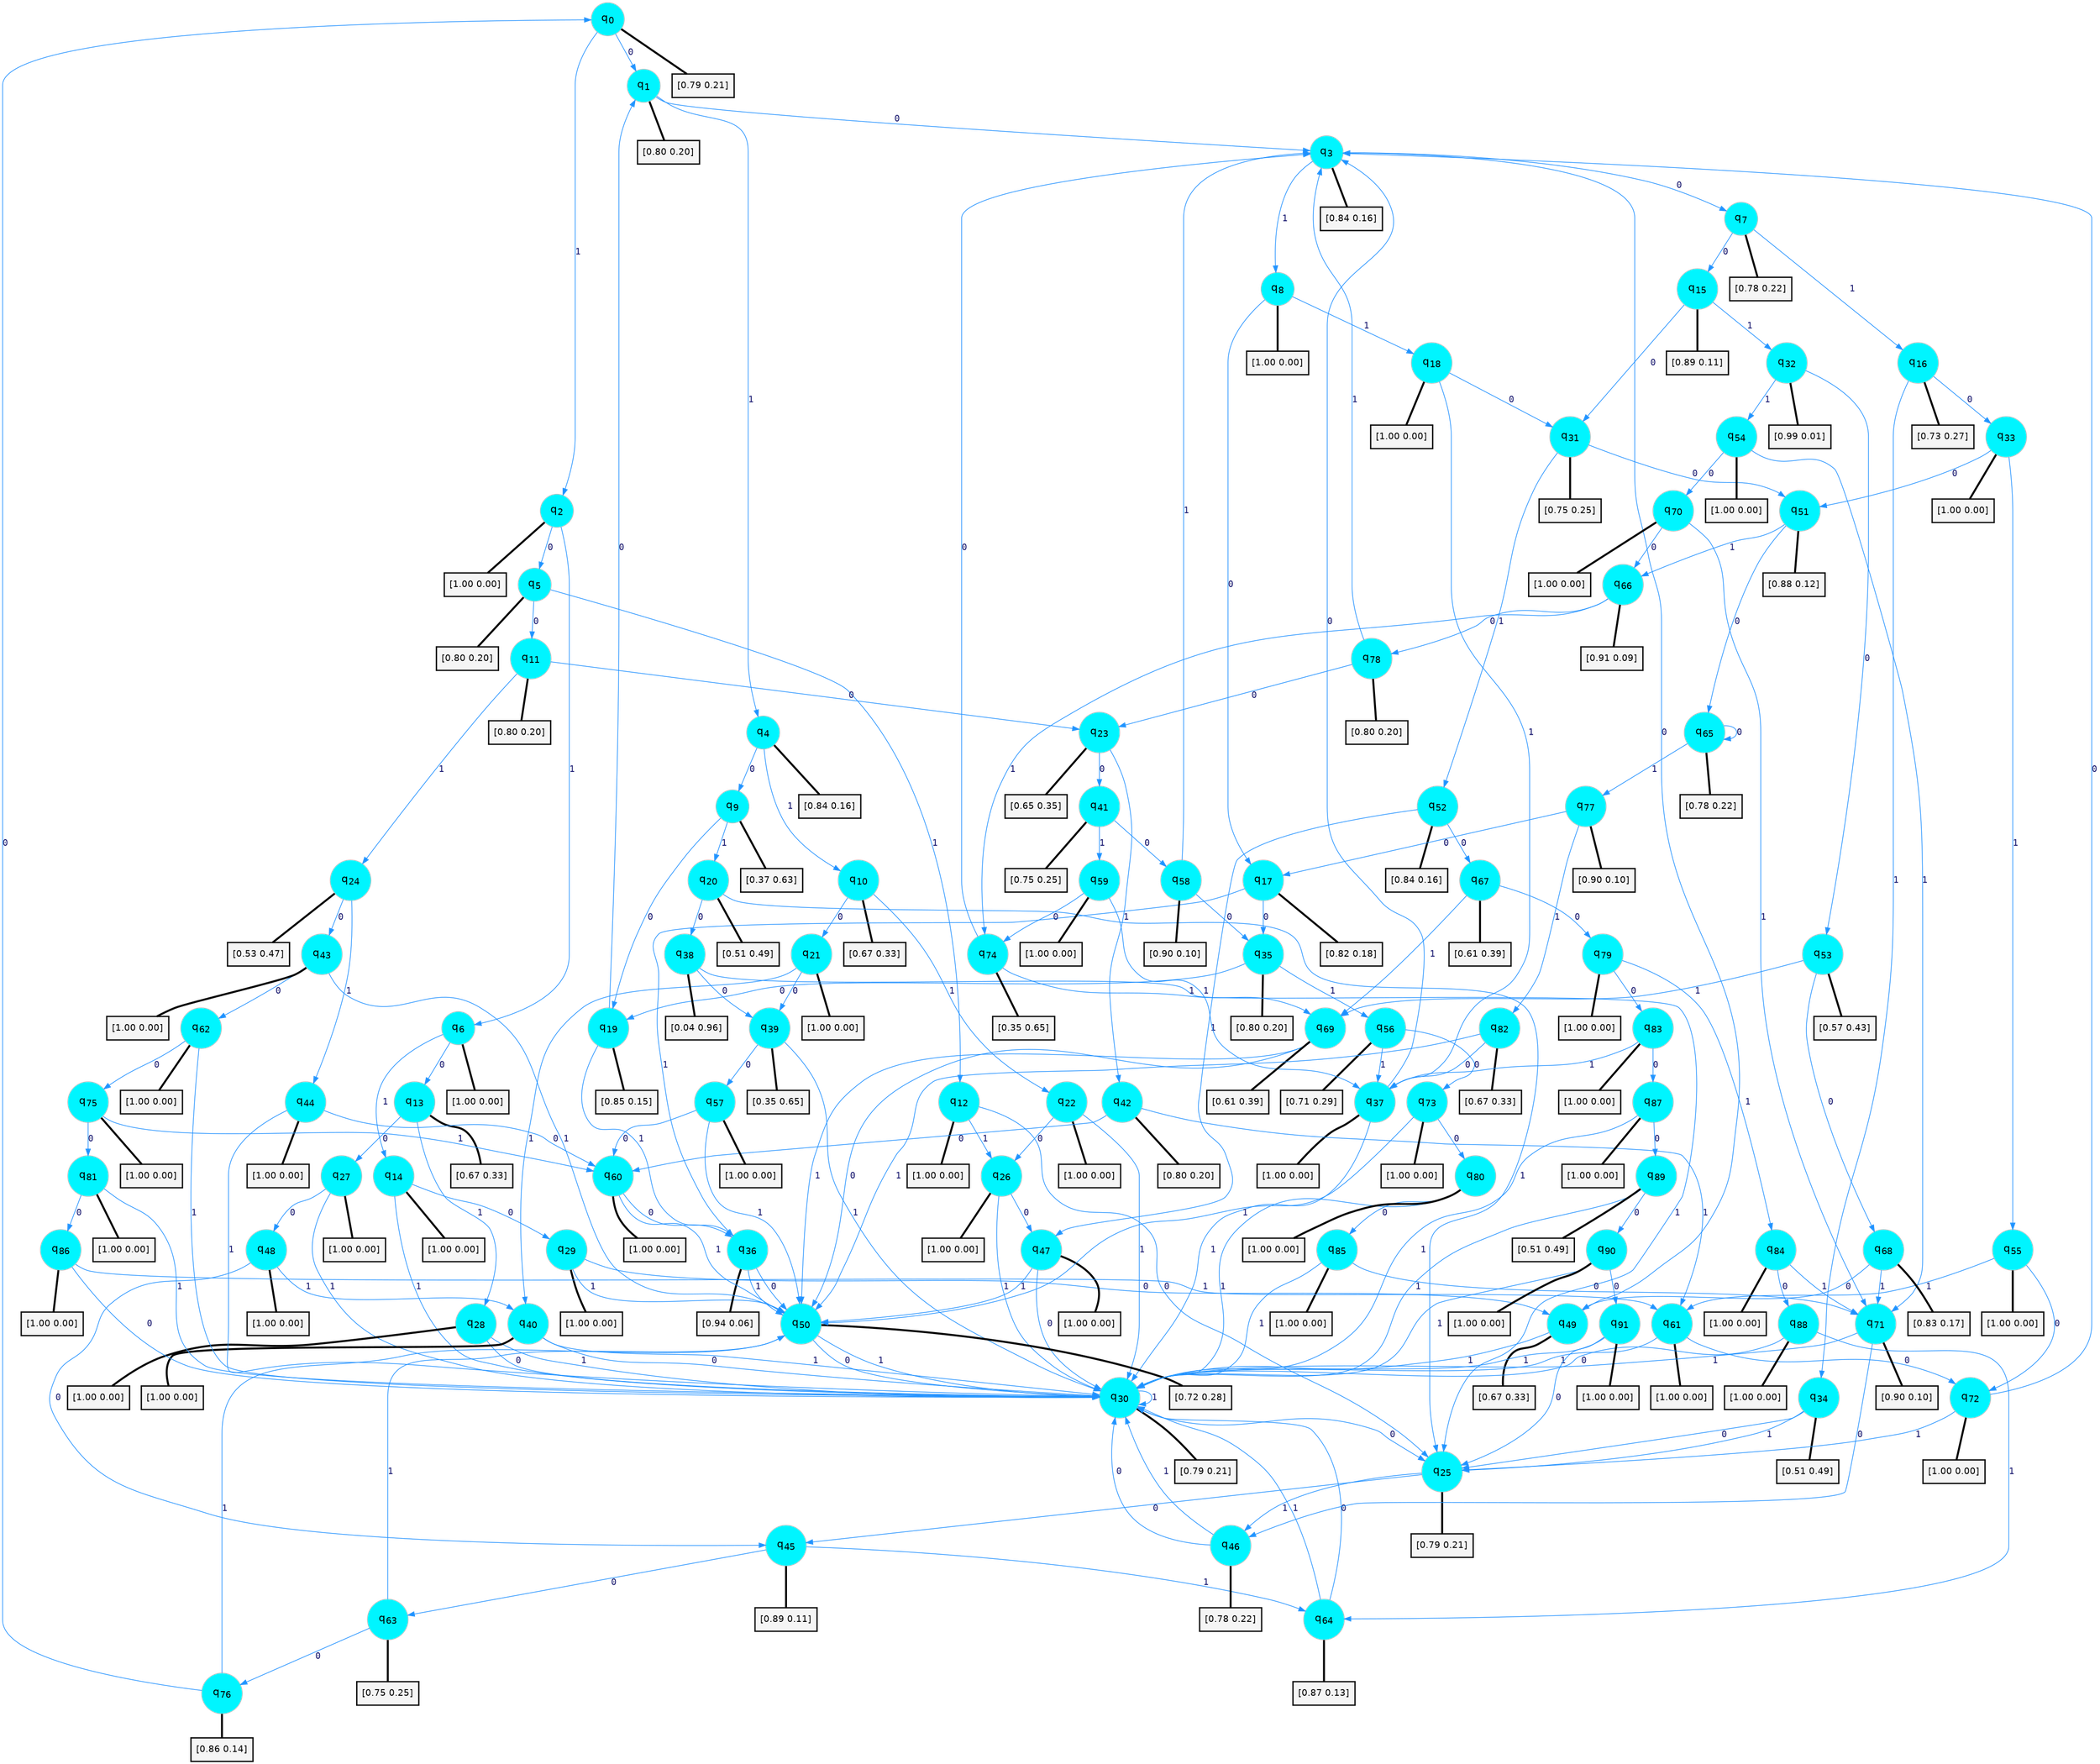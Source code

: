 digraph G {
graph [
bgcolor=transparent, dpi=300, rankdir=TD, size="40,25"];
node [
color=gray, fillcolor=turquoise1, fontcolor=black, fontname=Helvetica, fontsize=16, fontweight=bold, shape=circle, style=filled];
edge [
arrowsize=1, color=dodgerblue1, fontcolor=midnightblue, fontname=courier, fontweight=bold, penwidth=1, style=solid, weight=20];
0[label=<q<SUB>0</SUB>>];
1[label=<q<SUB>1</SUB>>];
2[label=<q<SUB>2</SUB>>];
3[label=<q<SUB>3</SUB>>];
4[label=<q<SUB>4</SUB>>];
5[label=<q<SUB>5</SUB>>];
6[label=<q<SUB>6</SUB>>];
7[label=<q<SUB>7</SUB>>];
8[label=<q<SUB>8</SUB>>];
9[label=<q<SUB>9</SUB>>];
10[label=<q<SUB>10</SUB>>];
11[label=<q<SUB>11</SUB>>];
12[label=<q<SUB>12</SUB>>];
13[label=<q<SUB>13</SUB>>];
14[label=<q<SUB>14</SUB>>];
15[label=<q<SUB>15</SUB>>];
16[label=<q<SUB>16</SUB>>];
17[label=<q<SUB>17</SUB>>];
18[label=<q<SUB>18</SUB>>];
19[label=<q<SUB>19</SUB>>];
20[label=<q<SUB>20</SUB>>];
21[label=<q<SUB>21</SUB>>];
22[label=<q<SUB>22</SUB>>];
23[label=<q<SUB>23</SUB>>];
24[label=<q<SUB>24</SUB>>];
25[label=<q<SUB>25</SUB>>];
26[label=<q<SUB>26</SUB>>];
27[label=<q<SUB>27</SUB>>];
28[label=<q<SUB>28</SUB>>];
29[label=<q<SUB>29</SUB>>];
30[label=<q<SUB>30</SUB>>];
31[label=<q<SUB>31</SUB>>];
32[label=<q<SUB>32</SUB>>];
33[label=<q<SUB>33</SUB>>];
34[label=<q<SUB>34</SUB>>];
35[label=<q<SUB>35</SUB>>];
36[label=<q<SUB>36</SUB>>];
37[label=<q<SUB>37</SUB>>];
38[label=<q<SUB>38</SUB>>];
39[label=<q<SUB>39</SUB>>];
40[label=<q<SUB>40</SUB>>];
41[label=<q<SUB>41</SUB>>];
42[label=<q<SUB>42</SUB>>];
43[label=<q<SUB>43</SUB>>];
44[label=<q<SUB>44</SUB>>];
45[label=<q<SUB>45</SUB>>];
46[label=<q<SUB>46</SUB>>];
47[label=<q<SUB>47</SUB>>];
48[label=<q<SUB>48</SUB>>];
49[label=<q<SUB>49</SUB>>];
50[label=<q<SUB>50</SUB>>];
51[label=<q<SUB>51</SUB>>];
52[label=<q<SUB>52</SUB>>];
53[label=<q<SUB>53</SUB>>];
54[label=<q<SUB>54</SUB>>];
55[label=<q<SUB>55</SUB>>];
56[label=<q<SUB>56</SUB>>];
57[label=<q<SUB>57</SUB>>];
58[label=<q<SUB>58</SUB>>];
59[label=<q<SUB>59</SUB>>];
60[label=<q<SUB>60</SUB>>];
61[label=<q<SUB>61</SUB>>];
62[label=<q<SUB>62</SUB>>];
63[label=<q<SUB>63</SUB>>];
64[label=<q<SUB>64</SUB>>];
65[label=<q<SUB>65</SUB>>];
66[label=<q<SUB>66</SUB>>];
67[label=<q<SUB>67</SUB>>];
68[label=<q<SUB>68</SUB>>];
69[label=<q<SUB>69</SUB>>];
70[label=<q<SUB>70</SUB>>];
71[label=<q<SUB>71</SUB>>];
72[label=<q<SUB>72</SUB>>];
73[label=<q<SUB>73</SUB>>];
74[label=<q<SUB>74</SUB>>];
75[label=<q<SUB>75</SUB>>];
76[label=<q<SUB>76</SUB>>];
77[label=<q<SUB>77</SUB>>];
78[label=<q<SUB>78</SUB>>];
79[label=<q<SUB>79</SUB>>];
80[label=<q<SUB>80</SUB>>];
81[label=<q<SUB>81</SUB>>];
82[label=<q<SUB>82</SUB>>];
83[label=<q<SUB>83</SUB>>];
84[label=<q<SUB>84</SUB>>];
85[label=<q<SUB>85</SUB>>];
86[label=<q<SUB>86</SUB>>];
87[label=<q<SUB>87</SUB>>];
88[label=<q<SUB>88</SUB>>];
89[label=<q<SUB>89</SUB>>];
90[label=<q<SUB>90</SUB>>];
91[label=<q<SUB>91</SUB>>];
92[label="[0.79 0.21]", shape=box,fontcolor=black, fontname=Helvetica, fontsize=14, penwidth=2, fillcolor=whitesmoke,color=black];
93[label="[0.80 0.20]", shape=box,fontcolor=black, fontname=Helvetica, fontsize=14, penwidth=2, fillcolor=whitesmoke,color=black];
94[label="[1.00 0.00]", shape=box,fontcolor=black, fontname=Helvetica, fontsize=14, penwidth=2, fillcolor=whitesmoke,color=black];
95[label="[0.84 0.16]", shape=box,fontcolor=black, fontname=Helvetica, fontsize=14, penwidth=2, fillcolor=whitesmoke,color=black];
96[label="[0.84 0.16]", shape=box,fontcolor=black, fontname=Helvetica, fontsize=14, penwidth=2, fillcolor=whitesmoke,color=black];
97[label="[0.80 0.20]", shape=box,fontcolor=black, fontname=Helvetica, fontsize=14, penwidth=2, fillcolor=whitesmoke,color=black];
98[label="[1.00 0.00]", shape=box,fontcolor=black, fontname=Helvetica, fontsize=14, penwidth=2, fillcolor=whitesmoke,color=black];
99[label="[0.78 0.22]", shape=box,fontcolor=black, fontname=Helvetica, fontsize=14, penwidth=2, fillcolor=whitesmoke,color=black];
100[label="[1.00 0.00]", shape=box,fontcolor=black, fontname=Helvetica, fontsize=14, penwidth=2, fillcolor=whitesmoke,color=black];
101[label="[0.37 0.63]", shape=box,fontcolor=black, fontname=Helvetica, fontsize=14, penwidth=2, fillcolor=whitesmoke,color=black];
102[label="[0.67 0.33]", shape=box,fontcolor=black, fontname=Helvetica, fontsize=14, penwidth=2, fillcolor=whitesmoke,color=black];
103[label="[0.80 0.20]", shape=box,fontcolor=black, fontname=Helvetica, fontsize=14, penwidth=2, fillcolor=whitesmoke,color=black];
104[label="[1.00 0.00]", shape=box,fontcolor=black, fontname=Helvetica, fontsize=14, penwidth=2, fillcolor=whitesmoke,color=black];
105[label="[0.67 0.33]", shape=box,fontcolor=black, fontname=Helvetica, fontsize=14, penwidth=2, fillcolor=whitesmoke,color=black];
106[label="[1.00 0.00]", shape=box,fontcolor=black, fontname=Helvetica, fontsize=14, penwidth=2, fillcolor=whitesmoke,color=black];
107[label="[0.89 0.11]", shape=box,fontcolor=black, fontname=Helvetica, fontsize=14, penwidth=2, fillcolor=whitesmoke,color=black];
108[label="[0.73 0.27]", shape=box,fontcolor=black, fontname=Helvetica, fontsize=14, penwidth=2, fillcolor=whitesmoke,color=black];
109[label="[0.82 0.18]", shape=box,fontcolor=black, fontname=Helvetica, fontsize=14, penwidth=2, fillcolor=whitesmoke,color=black];
110[label="[1.00 0.00]", shape=box,fontcolor=black, fontname=Helvetica, fontsize=14, penwidth=2, fillcolor=whitesmoke,color=black];
111[label="[0.85 0.15]", shape=box,fontcolor=black, fontname=Helvetica, fontsize=14, penwidth=2, fillcolor=whitesmoke,color=black];
112[label="[0.51 0.49]", shape=box,fontcolor=black, fontname=Helvetica, fontsize=14, penwidth=2, fillcolor=whitesmoke,color=black];
113[label="[1.00 0.00]", shape=box,fontcolor=black, fontname=Helvetica, fontsize=14, penwidth=2, fillcolor=whitesmoke,color=black];
114[label="[1.00 0.00]", shape=box,fontcolor=black, fontname=Helvetica, fontsize=14, penwidth=2, fillcolor=whitesmoke,color=black];
115[label="[0.65 0.35]", shape=box,fontcolor=black, fontname=Helvetica, fontsize=14, penwidth=2, fillcolor=whitesmoke,color=black];
116[label="[0.53 0.47]", shape=box,fontcolor=black, fontname=Helvetica, fontsize=14, penwidth=2, fillcolor=whitesmoke,color=black];
117[label="[0.79 0.21]", shape=box,fontcolor=black, fontname=Helvetica, fontsize=14, penwidth=2, fillcolor=whitesmoke,color=black];
118[label="[1.00 0.00]", shape=box,fontcolor=black, fontname=Helvetica, fontsize=14, penwidth=2, fillcolor=whitesmoke,color=black];
119[label="[1.00 0.00]", shape=box,fontcolor=black, fontname=Helvetica, fontsize=14, penwidth=2, fillcolor=whitesmoke,color=black];
120[label="[1.00 0.00]", shape=box,fontcolor=black, fontname=Helvetica, fontsize=14, penwidth=2, fillcolor=whitesmoke,color=black];
121[label="[1.00 0.00]", shape=box,fontcolor=black, fontname=Helvetica, fontsize=14, penwidth=2, fillcolor=whitesmoke,color=black];
122[label="[0.79 0.21]", shape=box,fontcolor=black, fontname=Helvetica, fontsize=14, penwidth=2, fillcolor=whitesmoke,color=black];
123[label="[0.75 0.25]", shape=box,fontcolor=black, fontname=Helvetica, fontsize=14, penwidth=2, fillcolor=whitesmoke,color=black];
124[label="[0.99 0.01]", shape=box,fontcolor=black, fontname=Helvetica, fontsize=14, penwidth=2, fillcolor=whitesmoke,color=black];
125[label="[1.00 0.00]", shape=box,fontcolor=black, fontname=Helvetica, fontsize=14, penwidth=2, fillcolor=whitesmoke,color=black];
126[label="[0.51 0.49]", shape=box,fontcolor=black, fontname=Helvetica, fontsize=14, penwidth=2, fillcolor=whitesmoke,color=black];
127[label="[0.80 0.20]", shape=box,fontcolor=black, fontname=Helvetica, fontsize=14, penwidth=2, fillcolor=whitesmoke,color=black];
128[label="[0.94 0.06]", shape=box,fontcolor=black, fontname=Helvetica, fontsize=14, penwidth=2, fillcolor=whitesmoke,color=black];
129[label="[1.00 0.00]", shape=box,fontcolor=black, fontname=Helvetica, fontsize=14, penwidth=2, fillcolor=whitesmoke,color=black];
130[label="[0.04 0.96]", shape=box,fontcolor=black, fontname=Helvetica, fontsize=14, penwidth=2, fillcolor=whitesmoke,color=black];
131[label="[0.35 0.65]", shape=box,fontcolor=black, fontname=Helvetica, fontsize=14, penwidth=2, fillcolor=whitesmoke,color=black];
132[label="[1.00 0.00]", shape=box,fontcolor=black, fontname=Helvetica, fontsize=14, penwidth=2, fillcolor=whitesmoke,color=black];
133[label="[0.75 0.25]", shape=box,fontcolor=black, fontname=Helvetica, fontsize=14, penwidth=2, fillcolor=whitesmoke,color=black];
134[label="[0.80 0.20]", shape=box,fontcolor=black, fontname=Helvetica, fontsize=14, penwidth=2, fillcolor=whitesmoke,color=black];
135[label="[1.00 0.00]", shape=box,fontcolor=black, fontname=Helvetica, fontsize=14, penwidth=2, fillcolor=whitesmoke,color=black];
136[label="[1.00 0.00]", shape=box,fontcolor=black, fontname=Helvetica, fontsize=14, penwidth=2, fillcolor=whitesmoke,color=black];
137[label="[0.89 0.11]", shape=box,fontcolor=black, fontname=Helvetica, fontsize=14, penwidth=2, fillcolor=whitesmoke,color=black];
138[label="[0.78 0.22]", shape=box,fontcolor=black, fontname=Helvetica, fontsize=14, penwidth=2, fillcolor=whitesmoke,color=black];
139[label="[1.00 0.00]", shape=box,fontcolor=black, fontname=Helvetica, fontsize=14, penwidth=2, fillcolor=whitesmoke,color=black];
140[label="[1.00 0.00]", shape=box,fontcolor=black, fontname=Helvetica, fontsize=14, penwidth=2, fillcolor=whitesmoke,color=black];
141[label="[0.67 0.33]", shape=box,fontcolor=black, fontname=Helvetica, fontsize=14, penwidth=2, fillcolor=whitesmoke,color=black];
142[label="[0.72 0.28]", shape=box,fontcolor=black, fontname=Helvetica, fontsize=14, penwidth=2, fillcolor=whitesmoke,color=black];
143[label="[0.88 0.12]", shape=box,fontcolor=black, fontname=Helvetica, fontsize=14, penwidth=2, fillcolor=whitesmoke,color=black];
144[label="[0.84 0.16]", shape=box,fontcolor=black, fontname=Helvetica, fontsize=14, penwidth=2, fillcolor=whitesmoke,color=black];
145[label="[0.57 0.43]", shape=box,fontcolor=black, fontname=Helvetica, fontsize=14, penwidth=2, fillcolor=whitesmoke,color=black];
146[label="[1.00 0.00]", shape=box,fontcolor=black, fontname=Helvetica, fontsize=14, penwidth=2, fillcolor=whitesmoke,color=black];
147[label="[1.00 0.00]", shape=box,fontcolor=black, fontname=Helvetica, fontsize=14, penwidth=2, fillcolor=whitesmoke,color=black];
148[label="[0.71 0.29]", shape=box,fontcolor=black, fontname=Helvetica, fontsize=14, penwidth=2, fillcolor=whitesmoke,color=black];
149[label="[1.00 0.00]", shape=box,fontcolor=black, fontname=Helvetica, fontsize=14, penwidth=2, fillcolor=whitesmoke,color=black];
150[label="[0.90 0.10]", shape=box,fontcolor=black, fontname=Helvetica, fontsize=14, penwidth=2, fillcolor=whitesmoke,color=black];
151[label="[1.00 0.00]", shape=box,fontcolor=black, fontname=Helvetica, fontsize=14, penwidth=2, fillcolor=whitesmoke,color=black];
152[label="[1.00 0.00]", shape=box,fontcolor=black, fontname=Helvetica, fontsize=14, penwidth=2, fillcolor=whitesmoke,color=black];
153[label="[1.00 0.00]", shape=box,fontcolor=black, fontname=Helvetica, fontsize=14, penwidth=2, fillcolor=whitesmoke,color=black];
154[label="[1.00 0.00]", shape=box,fontcolor=black, fontname=Helvetica, fontsize=14, penwidth=2, fillcolor=whitesmoke,color=black];
155[label="[0.75 0.25]", shape=box,fontcolor=black, fontname=Helvetica, fontsize=14, penwidth=2, fillcolor=whitesmoke,color=black];
156[label="[0.87 0.13]", shape=box,fontcolor=black, fontname=Helvetica, fontsize=14, penwidth=2, fillcolor=whitesmoke,color=black];
157[label="[0.78 0.22]", shape=box,fontcolor=black, fontname=Helvetica, fontsize=14, penwidth=2, fillcolor=whitesmoke,color=black];
158[label="[0.91 0.09]", shape=box,fontcolor=black, fontname=Helvetica, fontsize=14, penwidth=2, fillcolor=whitesmoke,color=black];
159[label="[0.61 0.39]", shape=box,fontcolor=black, fontname=Helvetica, fontsize=14, penwidth=2, fillcolor=whitesmoke,color=black];
160[label="[0.83 0.17]", shape=box,fontcolor=black, fontname=Helvetica, fontsize=14, penwidth=2, fillcolor=whitesmoke,color=black];
161[label="[0.61 0.39]", shape=box,fontcolor=black, fontname=Helvetica, fontsize=14, penwidth=2, fillcolor=whitesmoke,color=black];
162[label="[1.00 0.00]", shape=box,fontcolor=black, fontname=Helvetica, fontsize=14, penwidth=2, fillcolor=whitesmoke,color=black];
163[label="[0.90 0.10]", shape=box,fontcolor=black, fontname=Helvetica, fontsize=14, penwidth=2, fillcolor=whitesmoke,color=black];
164[label="[1.00 0.00]", shape=box,fontcolor=black, fontname=Helvetica, fontsize=14, penwidth=2, fillcolor=whitesmoke,color=black];
165[label="[1.00 0.00]", shape=box,fontcolor=black, fontname=Helvetica, fontsize=14, penwidth=2, fillcolor=whitesmoke,color=black];
166[label="[0.35 0.65]", shape=box,fontcolor=black, fontname=Helvetica, fontsize=14, penwidth=2, fillcolor=whitesmoke,color=black];
167[label="[1.00 0.00]", shape=box,fontcolor=black, fontname=Helvetica, fontsize=14, penwidth=2, fillcolor=whitesmoke,color=black];
168[label="[0.86 0.14]", shape=box,fontcolor=black, fontname=Helvetica, fontsize=14, penwidth=2, fillcolor=whitesmoke,color=black];
169[label="[0.90 0.10]", shape=box,fontcolor=black, fontname=Helvetica, fontsize=14, penwidth=2, fillcolor=whitesmoke,color=black];
170[label="[0.80 0.20]", shape=box,fontcolor=black, fontname=Helvetica, fontsize=14, penwidth=2, fillcolor=whitesmoke,color=black];
171[label="[1.00 0.00]", shape=box,fontcolor=black, fontname=Helvetica, fontsize=14, penwidth=2, fillcolor=whitesmoke,color=black];
172[label="[1.00 0.00]", shape=box,fontcolor=black, fontname=Helvetica, fontsize=14, penwidth=2, fillcolor=whitesmoke,color=black];
173[label="[1.00 0.00]", shape=box,fontcolor=black, fontname=Helvetica, fontsize=14, penwidth=2, fillcolor=whitesmoke,color=black];
174[label="[0.67 0.33]", shape=box,fontcolor=black, fontname=Helvetica, fontsize=14, penwidth=2, fillcolor=whitesmoke,color=black];
175[label="[1.00 0.00]", shape=box,fontcolor=black, fontname=Helvetica, fontsize=14, penwidth=2, fillcolor=whitesmoke,color=black];
176[label="[1.00 0.00]", shape=box,fontcolor=black, fontname=Helvetica, fontsize=14, penwidth=2, fillcolor=whitesmoke,color=black];
177[label="[1.00 0.00]", shape=box,fontcolor=black, fontname=Helvetica, fontsize=14, penwidth=2, fillcolor=whitesmoke,color=black];
178[label="[1.00 0.00]", shape=box,fontcolor=black, fontname=Helvetica, fontsize=14, penwidth=2, fillcolor=whitesmoke,color=black];
179[label="[1.00 0.00]", shape=box,fontcolor=black, fontname=Helvetica, fontsize=14, penwidth=2, fillcolor=whitesmoke,color=black];
180[label="[1.00 0.00]", shape=box,fontcolor=black, fontname=Helvetica, fontsize=14, penwidth=2, fillcolor=whitesmoke,color=black];
181[label="[0.51 0.49]", shape=box,fontcolor=black, fontname=Helvetica, fontsize=14, penwidth=2, fillcolor=whitesmoke,color=black];
182[label="[1.00 0.00]", shape=box,fontcolor=black, fontname=Helvetica, fontsize=14, penwidth=2, fillcolor=whitesmoke,color=black];
183[label="[1.00 0.00]", shape=box,fontcolor=black, fontname=Helvetica, fontsize=14, penwidth=2, fillcolor=whitesmoke,color=black];
0->1 [label=0];
0->2 [label=1];
0->92 [arrowhead=none, penwidth=3,color=black];
1->3 [label=0];
1->4 [label=1];
1->93 [arrowhead=none, penwidth=3,color=black];
2->5 [label=0];
2->6 [label=1];
2->94 [arrowhead=none, penwidth=3,color=black];
3->7 [label=0];
3->8 [label=1];
3->95 [arrowhead=none, penwidth=3,color=black];
4->9 [label=0];
4->10 [label=1];
4->96 [arrowhead=none, penwidth=3,color=black];
5->11 [label=0];
5->12 [label=1];
5->97 [arrowhead=none, penwidth=3,color=black];
6->13 [label=0];
6->14 [label=1];
6->98 [arrowhead=none, penwidth=3,color=black];
7->15 [label=0];
7->16 [label=1];
7->99 [arrowhead=none, penwidth=3,color=black];
8->17 [label=0];
8->18 [label=1];
8->100 [arrowhead=none, penwidth=3,color=black];
9->19 [label=0];
9->20 [label=1];
9->101 [arrowhead=none, penwidth=3,color=black];
10->21 [label=0];
10->22 [label=1];
10->102 [arrowhead=none, penwidth=3,color=black];
11->23 [label=0];
11->24 [label=1];
11->103 [arrowhead=none, penwidth=3,color=black];
12->25 [label=0];
12->26 [label=1];
12->104 [arrowhead=none, penwidth=3,color=black];
13->27 [label=0];
13->28 [label=1];
13->105 [arrowhead=none, penwidth=3,color=black];
14->29 [label=0];
14->30 [label=1];
14->106 [arrowhead=none, penwidth=3,color=black];
15->31 [label=0];
15->32 [label=1];
15->107 [arrowhead=none, penwidth=3,color=black];
16->33 [label=0];
16->34 [label=1];
16->108 [arrowhead=none, penwidth=3,color=black];
17->35 [label=0];
17->36 [label=1];
17->109 [arrowhead=none, penwidth=3,color=black];
18->31 [label=0];
18->37 [label=1];
18->110 [arrowhead=none, penwidth=3,color=black];
19->1 [label=0];
19->36 [label=1];
19->111 [arrowhead=none, penwidth=3,color=black];
20->38 [label=0];
20->25 [label=1];
20->112 [arrowhead=none, penwidth=3,color=black];
21->39 [label=0];
21->40 [label=1];
21->113 [arrowhead=none, penwidth=3,color=black];
22->26 [label=0];
22->30 [label=1];
22->114 [arrowhead=none, penwidth=3,color=black];
23->41 [label=0];
23->42 [label=1];
23->115 [arrowhead=none, penwidth=3,color=black];
24->43 [label=0];
24->44 [label=1];
24->116 [arrowhead=none, penwidth=3,color=black];
25->45 [label=0];
25->46 [label=1];
25->117 [arrowhead=none, penwidth=3,color=black];
26->47 [label=0];
26->30 [label=1];
26->118 [arrowhead=none, penwidth=3,color=black];
27->48 [label=0];
27->30 [label=1];
27->119 [arrowhead=none, penwidth=3,color=black];
28->30 [label=0];
28->30 [label=1];
28->120 [arrowhead=none, penwidth=3,color=black];
29->49 [label=0];
29->50 [label=1];
29->121 [arrowhead=none, penwidth=3,color=black];
30->25 [label=0];
30->30 [label=1];
30->122 [arrowhead=none, penwidth=3,color=black];
31->51 [label=0];
31->52 [label=1];
31->123 [arrowhead=none, penwidth=3,color=black];
32->53 [label=0];
32->54 [label=1];
32->124 [arrowhead=none, penwidth=3,color=black];
33->51 [label=0];
33->55 [label=1];
33->125 [arrowhead=none, penwidth=3,color=black];
34->25 [label=0];
34->25 [label=1];
34->126 [arrowhead=none, penwidth=3,color=black];
35->19 [label=0];
35->56 [label=1];
35->127 [arrowhead=none, penwidth=3,color=black];
36->50 [label=0];
36->50 [label=1];
36->128 [arrowhead=none, penwidth=3,color=black];
37->3 [label=0];
37->30 [label=1];
37->129 [arrowhead=none, penwidth=3,color=black];
38->39 [label=0];
38->25 [label=1];
38->130 [arrowhead=none, penwidth=3,color=black];
39->57 [label=0];
39->30 [label=1];
39->131 [arrowhead=none, penwidth=3,color=black];
40->30 [label=0];
40->30 [label=1];
40->132 [arrowhead=none, penwidth=3,color=black];
41->58 [label=0];
41->59 [label=1];
41->133 [arrowhead=none, penwidth=3,color=black];
42->60 [label=0];
42->61 [label=1];
42->134 [arrowhead=none, penwidth=3,color=black];
43->62 [label=0];
43->50 [label=1];
43->135 [arrowhead=none, penwidth=3,color=black];
44->60 [label=0];
44->30 [label=1];
44->136 [arrowhead=none, penwidth=3,color=black];
45->63 [label=0];
45->64 [label=1];
45->137 [arrowhead=none, penwidth=3,color=black];
46->30 [label=0];
46->30 [label=1];
46->138 [arrowhead=none, penwidth=3,color=black];
47->30 [label=0];
47->50 [label=1];
47->139 [arrowhead=none, penwidth=3,color=black];
48->45 [label=0];
48->40 [label=1];
48->140 [arrowhead=none, penwidth=3,color=black];
49->3 [label=0];
49->30 [label=1];
49->141 [arrowhead=none, penwidth=3,color=black];
50->30 [label=0];
50->30 [label=1];
50->142 [arrowhead=none, penwidth=3,color=black];
51->65 [label=0];
51->66 [label=1];
51->143 [arrowhead=none, penwidth=3,color=black];
52->67 [label=0];
52->47 [label=1];
52->144 [arrowhead=none, penwidth=3,color=black];
53->68 [label=0];
53->69 [label=1];
53->145 [arrowhead=none, penwidth=3,color=black];
54->70 [label=0];
54->71 [label=1];
54->146 [arrowhead=none, penwidth=3,color=black];
55->72 [label=0];
55->61 [label=1];
55->147 [arrowhead=none, penwidth=3,color=black];
56->73 [label=0];
56->37 [label=1];
56->148 [arrowhead=none, penwidth=3,color=black];
57->60 [label=0];
57->50 [label=1];
57->149 [arrowhead=none, penwidth=3,color=black];
58->35 [label=0];
58->3 [label=1];
58->150 [arrowhead=none, penwidth=3,color=black];
59->74 [label=0];
59->37 [label=1];
59->151 [arrowhead=none, penwidth=3,color=black];
60->36 [label=0];
60->50 [label=1];
60->152 [arrowhead=none, penwidth=3,color=black];
61->72 [label=0];
61->30 [label=1];
61->153 [arrowhead=none, penwidth=3,color=black];
62->75 [label=0];
62->30 [label=1];
62->154 [arrowhead=none, penwidth=3,color=black];
63->76 [label=0];
63->50 [label=1];
63->155 [arrowhead=none, penwidth=3,color=black];
64->30 [label=0];
64->30 [label=1];
64->156 [arrowhead=none, penwidth=3,color=black];
65->65 [label=0];
65->77 [label=1];
65->157 [arrowhead=none, penwidth=3,color=black];
66->78 [label=0];
66->74 [label=1];
66->158 [arrowhead=none, penwidth=3,color=black];
67->79 [label=0];
67->69 [label=1];
67->159 [arrowhead=none, penwidth=3,color=black];
68->49 [label=0];
68->71 [label=1];
68->160 [arrowhead=none, penwidth=3,color=black];
69->50 [label=0];
69->50 [label=1];
69->161 [arrowhead=none, penwidth=3,color=black];
70->66 [label=0];
70->71 [label=1];
70->162 [arrowhead=none, penwidth=3,color=black];
71->46 [label=0];
71->30 [label=1];
71->163 [arrowhead=none, penwidth=3,color=black];
72->3 [label=0];
72->25 [label=1];
72->164 [arrowhead=none, penwidth=3,color=black];
73->80 [label=0];
73->50 [label=1];
73->165 [arrowhead=none, penwidth=3,color=black];
74->3 [label=0];
74->69 [label=1];
74->166 [arrowhead=none, penwidth=3,color=black];
75->81 [label=0];
75->60 [label=1];
75->167 [arrowhead=none, penwidth=3,color=black];
76->0 [label=0];
76->50 [label=1];
76->168 [arrowhead=none, penwidth=3,color=black];
77->17 [label=0];
77->82 [label=1];
77->169 [arrowhead=none, penwidth=3,color=black];
78->23 [label=0];
78->3 [label=1];
78->170 [arrowhead=none, penwidth=3,color=black];
79->83 [label=0];
79->84 [label=1];
79->171 [arrowhead=none, penwidth=3,color=black];
80->85 [label=0];
80->30 [label=1];
80->172 [arrowhead=none, penwidth=3,color=black];
81->86 [label=0];
81->30 [label=1];
81->173 [arrowhead=none, penwidth=3,color=black];
82->37 [label=0];
82->50 [label=1];
82->174 [arrowhead=none, penwidth=3,color=black];
83->87 [label=0];
83->37 [label=1];
83->175 [arrowhead=none, penwidth=3,color=black];
84->88 [label=0];
84->71 [label=1];
84->176 [arrowhead=none, penwidth=3,color=black];
85->71 [label=0];
85->30 [label=1];
85->177 [arrowhead=none, penwidth=3,color=black];
86->30 [label=0];
86->61 [label=1];
86->178 [arrowhead=none, penwidth=3,color=black];
87->89 [label=0];
87->30 [label=1];
87->179 [arrowhead=none, penwidth=3,color=black];
88->30 [label=0];
88->64 [label=1];
88->180 [arrowhead=none, penwidth=3,color=black];
89->90 [label=0];
89->30 [label=1];
89->181 [arrowhead=none, penwidth=3,color=black];
90->91 [label=0];
90->30 [label=1];
90->182 [arrowhead=none, penwidth=3,color=black];
91->25 [label=0];
91->30 [label=1];
91->183 [arrowhead=none, penwidth=3,color=black];
}
